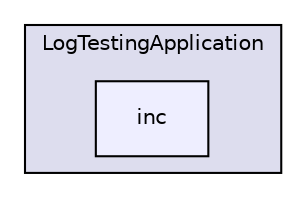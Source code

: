 digraph "C:/Users/Marco/Workspace/GitHub/ORBS/Project-O.R.B.S/prj/LogTestingApplication/inc" {
  compound=true
  node [ fontsize="10", fontname="Helvetica"];
  edge [ labelfontsize="10", labelfontname="Helvetica"];
  subgraph clusterdir_6c64c391a859428f7f40635a94adcbb9 {
    graph [ bgcolor="#ddddee", pencolor="black", label="LogTestingApplication" fontname="Helvetica", fontsize="10", URL="dir_6c64c391a859428f7f40635a94adcbb9.html"]
  dir_87822364ac2c86b8306d357f62550606 [shape=box, label="inc", style="filled", fillcolor="#eeeeff", pencolor="black", URL="dir_87822364ac2c86b8306d357f62550606.html"];
  }
}
